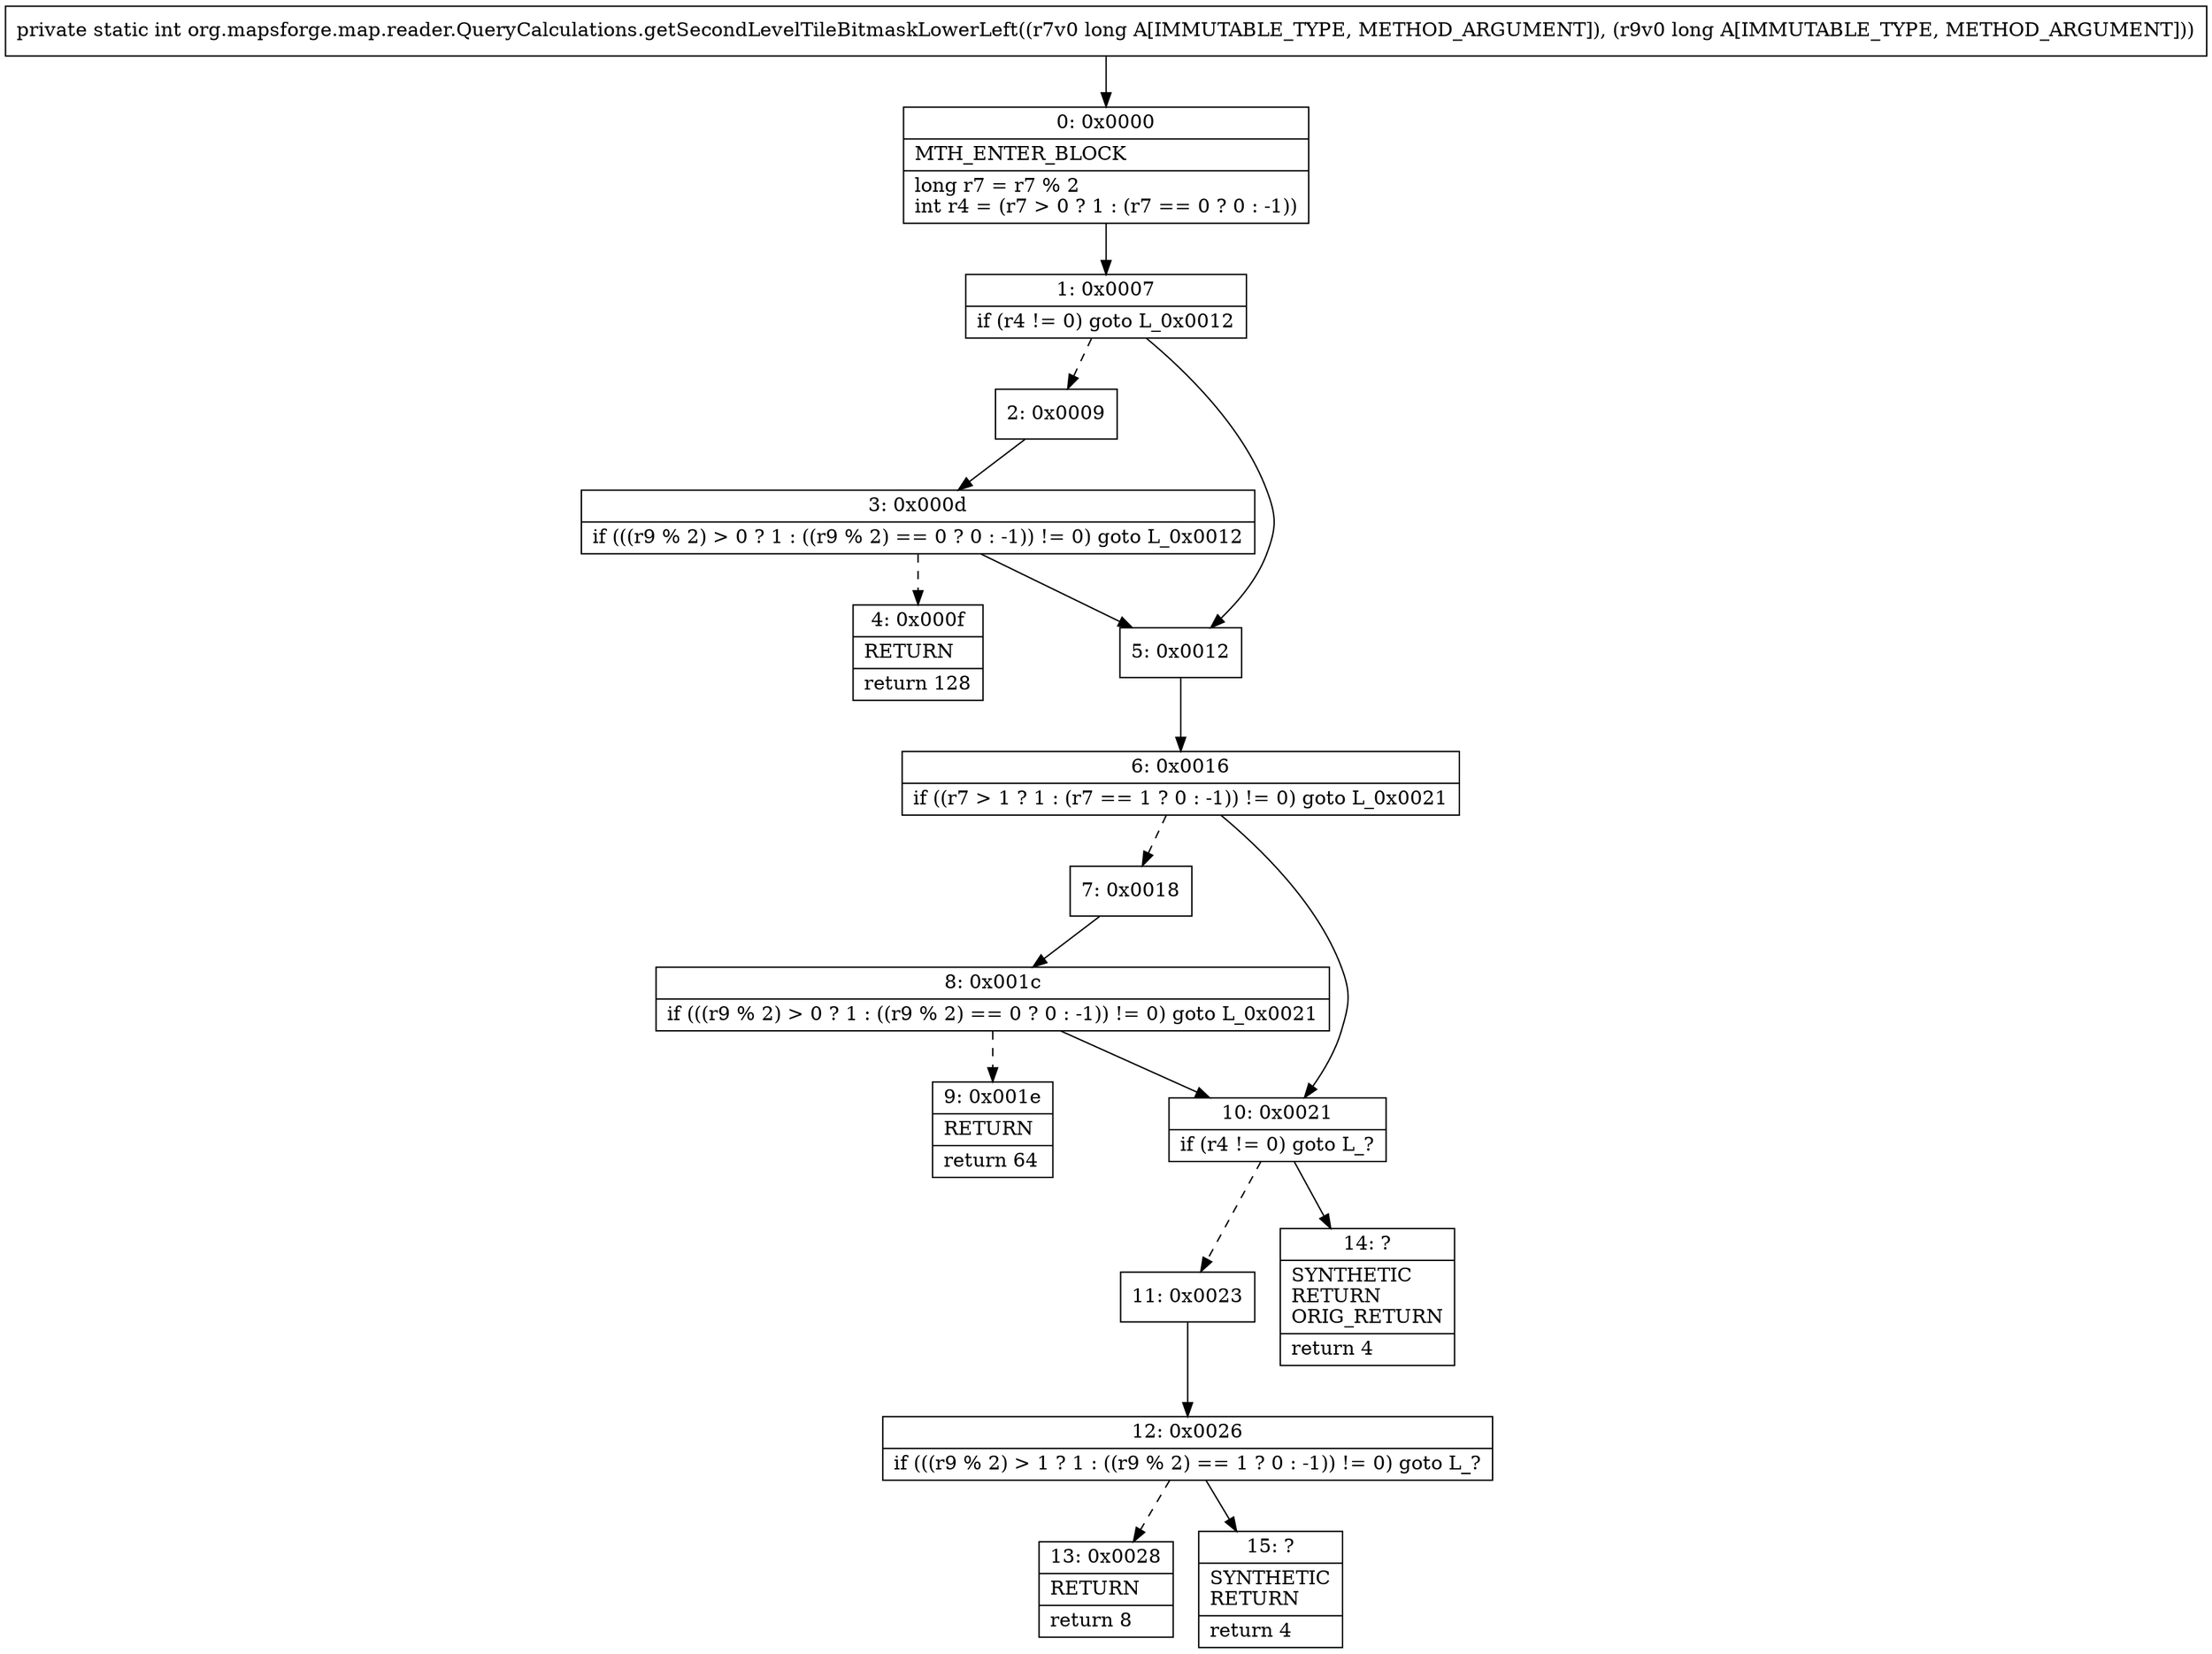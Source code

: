 digraph "CFG fororg.mapsforge.map.reader.QueryCalculations.getSecondLevelTileBitmaskLowerLeft(JJ)I" {
Node_0 [shape=record,label="{0\:\ 0x0000|MTH_ENTER_BLOCK\l|long r7 = r7 % 2\lint r4 = (r7 \> 0 ? 1 : (r7 == 0 ? 0 : \-1))\l}"];
Node_1 [shape=record,label="{1\:\ 0x0007|if (r4 != 0) goto L_0x0012\l}"];
Node_2 [shape=record,label="{2\:\ 0x0009}"];
Node_3 [shape=record,label="{3\:\ 0x000d|if (((r9 % 2) \> 0 ? 1 : ((r9 % 2) == 0 ? 0 : \-1)) != 0) goto L_0x0012\l}"];
Node_4 [shape=record,label="{4\:\ 0x000f|RETURN\l|return 128\l}"];
Node_5 [shape=record,label="{5\:\ 0x0012}"];
Node_6 [shape=record,label="{6\:\ 0x0016|if ((r7 \> 1 ? 1 : (r7 == 1 ? 0 : \-1)) != 0) goto L_0x0021\l}"];
Node_7 [shape=record,label="{7\:\ 0x0018}"];
Node_8 [shape=record,label="{8\:\ 0x001c|if (((r9 % 2) \> 0 ? 1 : ((r9 % 2) == 0 ? 0 : \-1)) != 0) goto L_0x0021\l}"];
Node_9 [shape=record,label="{9\:\ 0x001e|RETURN\l|return 64\l}"];
Node_10 [shape=record,label="{10\:\ 0x0021|if (r4 != 0) goto L_?\l}"];
Node_11 [shape=record,label="{11\:\ 0x0023}"];
Node_12 [shape=record,label="{12\:\ 0x0026|if (((r9 % 2) \> 1 ? 1 : ((r9 % 2) == 1 ? 0 : \-1)) != 0) goto L_?\l}"];
Node_13 [shape=record,label="{13\:\ 0x0028|RETURN\l|return 8\l}"];
Node_14 [shape=record,label="{14\:\ ?|SYNTHETIC\lRETURN\lORIG_RETURN\l|return 4\l}"];
Node_15 [shape=record,label="{15\:\ ?|SYNTHETIC\lRETURN\l|return 4\l}"];
MethodNode[shape=record,label="{private static int org.mapsforge.map.reader.QueryCalculations.getSecondLevelTileBitmaskLowerLeft((r7v0 long A[IMMUTABLE_TYPE, METHOD_ARGUMENT]), (r9v0 long A[IMMUTABLE_TYPE, METHOD_ARGUMENT])) }"];
MethodNode -> Node_0;
Node_0 -> Node_1;
Node_1 -> Node_2[style=dashed];
Node_1 -> Node_5;
Node_2 -> Node_3;
Node_3 -> Node_4[style=dashed];
Node_3 -> Node_5;
Node_5 -> Node_6;
Node_6 -> Node_7[style=dashed];
Node_6 -> Node_10;
Node_7 -> Node_8;
Node_8 -> Node_9[style=dashed];
Node_8 -> Node_10;
Node_10 -> Node_11[style=dashed];
Node_10 -> Node_14;
Node_11 -> Node_12;
Node_12 -> Node_13[style=dashed];
Node_12 -> Node_15;
}


